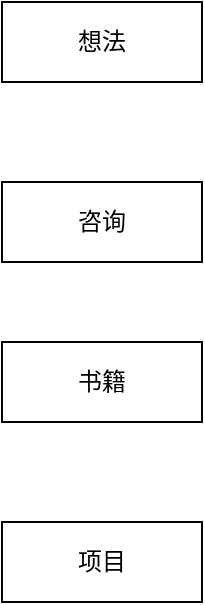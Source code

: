 <mxfile version="15.7.0" type="github">
  <diagram id="7Iz0PHH2zd7Jkc4wzLcy" name="第 1 页">
    <mxGraphModel dx="562" dy="529" grid="1" gridSize="10" guides="1" tooltips="1" connect="1" arrows="1" fold="1" page="1" pageScale="1" pageWidth="827" pageHeight="1169" math="0" shadow="0">
      <root>
        <mxCell id="0" />
        <mxCell id="1" parent="0" />
        <mxCell id="iq0iHp79A8qW-7Dnm5TV-1" value="&lt;div&gt;想法&lt;/div&gt;" style="rounded=0;whiteSpace=wrap;html=1;" vertex="1" parent="1">
          <mxGeometry x="60" y="260" width="100" height="40" as="geometry" />
        </mxCell>
        <mxCell id="iq0iHp79A8qW-7Dnm5TV-2" value="咨询" style="rounded=0;whiteSpace=wrap;html=1;" vertex="1" parent="1">
          <mxGeometry x="60" y="350" width="100" height="40" as="geometry" />
        </mxCell>
        <mxCell id="iq0iHp79A8qW-7Dnm5TV-3" value="&lt;div&gt;书籍&lt;/div&gt;" style="rounded=0;whiteSpace=wrap;html=1;" vertex="1" parent="1">
          <mxGeometry x="60" y="430" width="100" height="40" as="geometry" />
        </mxCell>
        <mxCell id="iq0iHp79A8qW-7Dnm5TV-6" value="&lt;div&gt;项目&lt;/div&gt;" style="rounded=0;whiteSpace=wrap;html=1;" vertex="1" parent="1">
          <mxGeometry x="60" y="520" width="100" height="40" as="geometry" />
        </mxCell>
      </root>
    </mxGraphModel>
  </diagram>
</mxfile>
